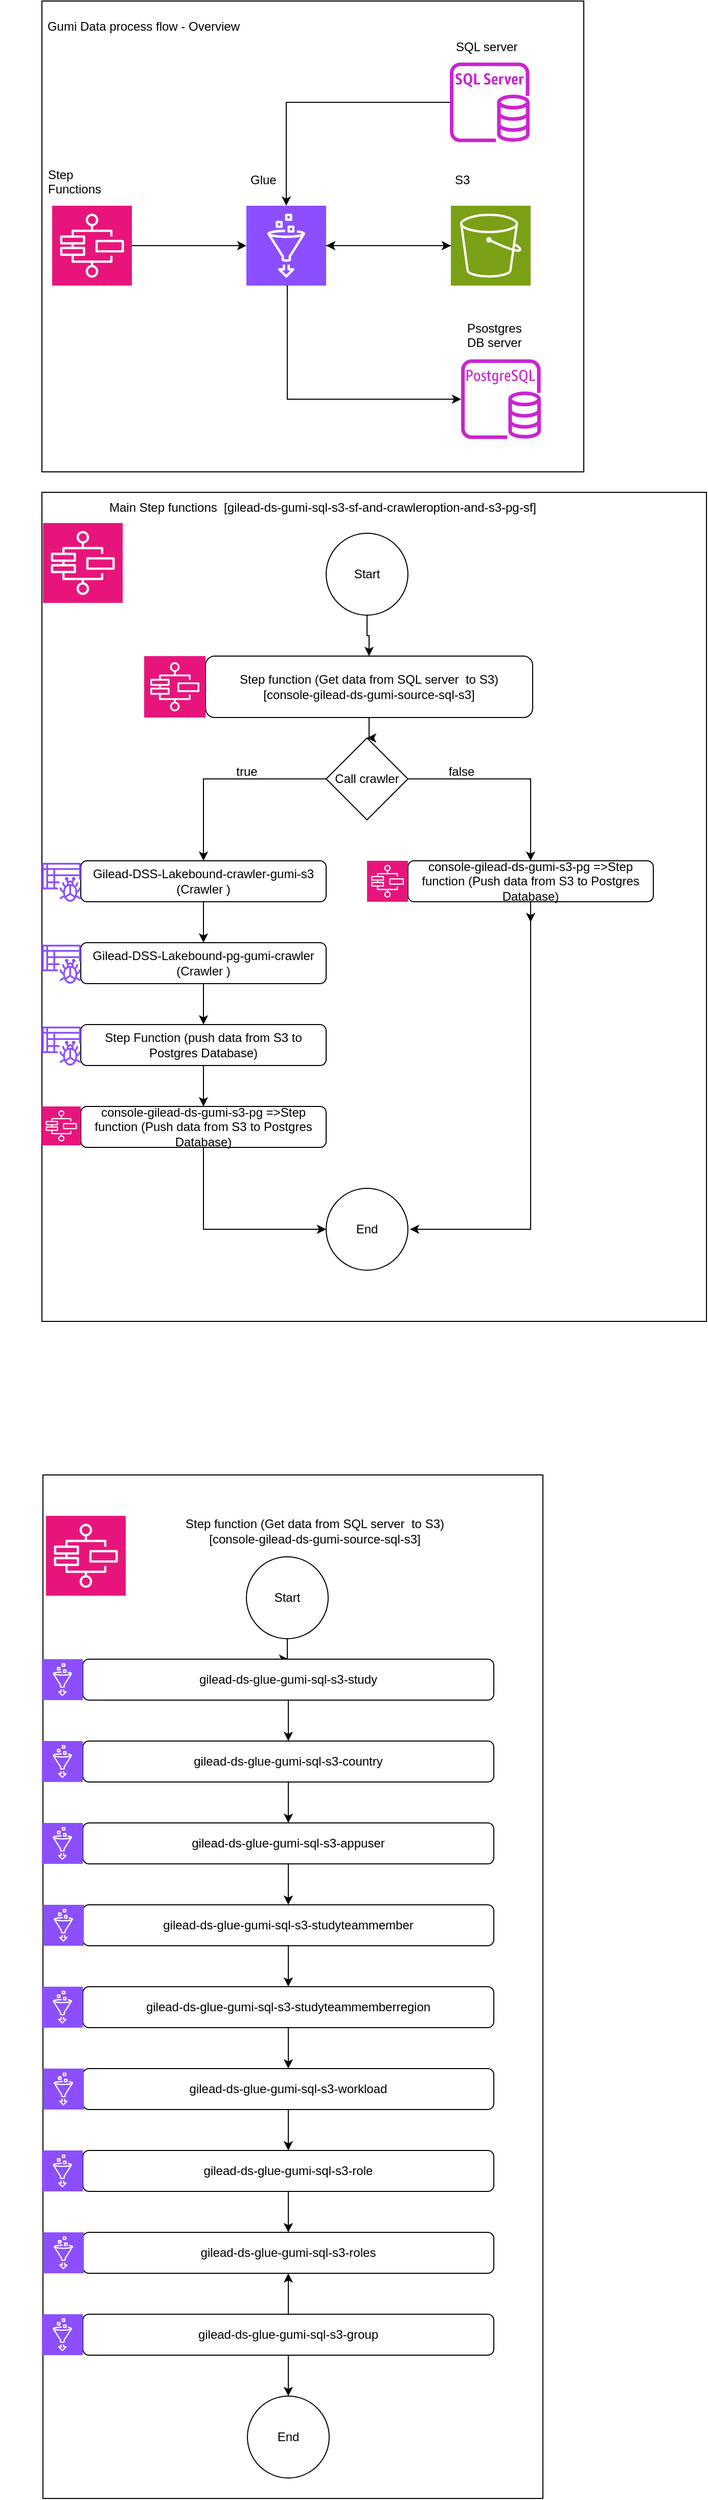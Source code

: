 <mxfile version="22.0.8" type="github">
  <diagram name="Page-1" id="Fqwwq5tfrw9uz0hFIhoU">
    <mxGraphModel dx="880" dy="478" grid="1" gridSize="10" guides="1" tooltips="1" connect="1" arrows="1" fold="1" page="1" pageScale="1" pageWidth="850" pageHeight="1100" math="0" shadow="0">
      <root>
        <mxCell id="0" />
        <mxCell id="1" parent="0" />
        <mxCell id="e4ULim6qa6vf8ZYGNAHI-50" value="" style="rounded=0;whiteSpace=wrap;html=1;" vertex="1" parent="1">
          <mxGeometry x="81" y="1880" width="489" height="1000" as="geometry" />
        </mxCell>
        <mxCell id="7zEynyUG_WCPkaffFRPH-52" value="" style="rounded=0;whiteSpace=wrap;html=1;" parent="1" vertex="1">
          <mxGeometry x="80" y="440" width="530" height="460" as="geometry" />
        </mxCell>
        <mxCell id="7zEynyUG_WCPkaffFRPH-49" value="" style="rounded=0;whiteSpace=wrap;html=1;" parent="1" vertex="1">
          <mxGeometry x="80" y="920" width="650" height="810" as="geometry" />
        </mxCell>
        <mxCell id="7zEynyUG_WCPkaffFRPH-14" style="edgeStyle=orthogonalEdgeStyle;rounded=0;orthogonalLoop=1;jettySize=auto;html=1;" parent="1" source="7zEynyUG_WCPkaffFRPH-1" target="7zEynyUG_WCPkaffFRPH-2" edge="1">
          <mxGeometry relative="1" as="geometry" />
        </mxCell>
        <mxCell id="7zEynyUG_WCPkaffFRPH-1" value="" style="sketch=0;points=[[0,0,0],[0.25,0,0],[0.5,0,0],[0.75,0,0],[1,0,0],[0,1,0],[0.25,1,0],[0.5,1,0],[0.75,1,0],[1,1,0],[0,0.25,0],[0,0.5,0],[0,0.75,0],[1,0.25,0],[1,0.5,0],[1,0.75,0]];outlineConnect=0;fontColor=#232F3E;fillColor=#E7157B;strokeColor=#ffffff;dashed=0;verticalLabelPosition=bottom;verticalAlign=top;align=center;html=1;fontSize=12;fontStyle=0;aspect=fixed;shape=mxgraph.aws4.resourceIcon;resIcon=mxgraph.aws4.step_functions;" parent="1" vertex="1">
          <mxGeometry x="90" y="640" width="78" height="78" as="geometry" />
        </mxCell>
        <mxCell id="7zEynyUG_WCPkaffFRPH-13" style="edgeStyle=orthogonalEdgeStyle;rounded=0;orthogonalLoop=1;jettySize=auto;html=1;exitX=0.5;exitY=1;exitDx=0;exitDy=0;exitPerimeter=0;" parent="1" source="7zEynyUG_WCPkaffFRPH-2" target="7zEynyUG_WCPkaffFRPH-5" edge="1">
          <mxGeometry relative="1" as="geometry">
            <mxPoint x="320" y="730" as="sourcePoint" />
            <Array as="points">
              <mxPoint x="320" y="718" />
              <mxPoint x="320" y="829" />
            </Array>
          </mxGeometry>
        </mxCell>
        <mxCell id="7zEynyUG_WCPkaffFRPH-2" value="" style="sketch=0;points=[[0,0,0],[0.25,0,0],[0.5,0,0],[0.75,0,0],[1,0,0],[0,1,0],[0.25,1,0],[0.5,1,0],[0.75,1,0],[1,1,0],[0,0.25,0],[0,0.5,0],[0,0.75,0],[1,0.25,0],[1,0.5,0],[1,0.75,0]];outlineConnect=0;fontColor=#232F3E;fillColor=#8C4FFF;strokeColor=#ffffff;dashed=0;verticalLabelPosition=bottom;verticalAlign=top;align=center;html=1;fontSize=12;fontStyle=0;aspect=fixed;shape=mxgraph.aws4.resourceIcon;resIcon=mxgraph.aws4.glue;" parent="1" vertex="1">
          <mxGeometry x="280" y="640" width="78" height="78" as="geometry" />
        </mxCell>
        <mxCell id="7zEynyUG_WCPkaffFRPH-9" value="" style="edgeStyle=orthogonalEdgeStyle;rounded=0;orthogonalLoop=1;jettySize=auto;html=1;entryX=1;entryY=0.5;entryDx=0;entryDy=0;entryPerimeter=0;" parent="1" source="7zEynyUG_WCPkaffFRPH-3" target="7zEynyUG_WCPkaffFRPH-2" edge="1">
          <mxGeometry relative="1" as="geometry">
            <mxPoint x="411" y="679" as="targetPoint" />
          </mxGeometry>
        </mxCell>
        <mxCell id="7zEynyUG_WCPkaffFRPH-3" value="" style="sketch=0;points=[[0,0,0],[0.25,0,0],[0.5,0,0],[0.75,0,0],[1,0,0],[0,1,0],[0.25,1,0],[0.5,1,0],[0.75,1,0],[1,1,0],[0,0.25,0],[0,0.5,0],[0,0.75,0],[1,0.25,0],[1,0.5,0],[1,0.75,0]];outlineConnect=0;fontColor=#232F3E;fillColor=#7AA116;strokeColor=#ffffff;dashed=0;verticalLabelPosition=bottom;verticalAlign=top;align=center;html=1;fontSize=12;fontStyle=0;aspect=fixed;shape=mxgraph.aws4.resourceIcon;resIcon=mxgraph.aws4.s3;" parent="1" vertex="1">
          <mxGeometry x="480" y="640" width="78" height="78" as="geometry" />
        </mxCell>
        <mxCell id="7zEynyUG_WCPkaffFRPH-4" value="" style="sketch=0;outlineConnect=0;fontColor=#232F3E;gradientColor=none;fillColor=#C925D1;strokeColor=none;dashed=0;verticalLabelPosition=bottom;verticalAlign=top;align=center;html=1;fontSize=12;fontStyle=0;aspect=fixed;pointerEvents=1;shape=mxgraph.aws4.rds_sql_server_instance;" parent="1" vertex="1">
          <mxGeometry x="479" y="500" width="78" height="78" as="geometry" />
        </mxCell>
        <mxCell id="7zEynyUG_WCPkaffFRPH-5" value="" style="sketch=0;outlineConnect=0;fontColor=#232F3E;gradientColor=none;fillColor=#C925D1;strokeColor=none;dashed=0;verticalLabelPosition=bottom;verticalAlign=top;align=center;html=1;fontSize=12;fontStyle=0;aspect=fixed;pointerEvents=1;shape=mxgraph.aws4.rds_postgresql_instance;" parent="1" vertex="1">
          <mxGeometry x="490" y="790" width="78" height="78" as="geometry" />
        </mxCell>
        <mxCell id="7zEynyUG_WCPkaffFRPH-7" style="edgeStyle=orthogonalEdgeStyle;rounded=0;orthogonalLoop=1;jettySize=auto;html=1;entryX=0.5;entryY=0;entryDx=0;entryDy=0;entryPerimeter=0;" parent="1" source="7zEynyUG_WCPkaffFRPH-4" target="7zEynyUG_WCPkaffFRPH-2" edge="1">
          <mxGeometry relative="1" as="geometry" />
        </mxCell>
        <mxCell id="7zEynyUG_WCPkaffFRPH-12" value="" style="endArrow=classic;html=1;rounded=0;exitX=1;exitY=0.5;exitDx=0;exitDy=0;exitPerimeter=0;entryX=0;entryY=0.5;entryDx=0;entryDy=0;entryPerimeter=0;" parent="1" source="7zEynyUG_WCPkaffFRPH-2" target="7zEynyUG_WCPkaffFRPH-3" edge="1">
          <mxGeometry width="50" height="50" relative="1" as="geometry">
            <mxPoint x="400" y="670" as="sourcePoint" />
            <mxPoint x="450" y="620" as="targetPoint" />
          </mxGeometry>
        </mxCell>
        <mxCell id="7zEynyUG_WCPkaffFRPH-15" value="Step Functions&lt;br&gt;" style="text;strokeColor=none;fillColor=none;align=left;verticalAlign=middle;spacingLeft=4;spacingRight=4;overflow=hidden;points=[[0,0.5],[1,0.5]];portConstraint=eastwest;rotatable=0;whiteSpace=wrap;html=1;" parent="1" vertex="1">
          <mxGeometry x="80" y="600" width="80" height="30" as="geometry" />
        </mxCell>
        <mxCell id="7zEynyUG_WCPkaffFRPH-16" value="Glue" style="text;strokeColor=none;fillColor=none;align=left;verticalAlign=middle;spacingLeft=4;spacingRight=4;overflow=hidden;points=[[0,0.5],[1,0.5]];portConstraint=eastwest;rotatable=0;whiteSpace=wrap;html=1;" parent="1" vertex="1">
          <mxGeometry x="278" y="600" width="80" height="30" as="geometry" />
        </mxCell>
        <mxCell id="7zEynyUG_WCPkaffFRPH-17" value="SQL server" style="text;strokeColor=none;fillColor=none;align=left;verticalAlign=middle;spacingLeft=4;spacingRight=4;overflow=hidden;points=[[0,0.5],[1,0.5]];portConstraint=eastwest;rotatable=0;whiteSpace=wrap;html=1;" parent="1" vertex="1">
          <mxGeometry x="479" y="470" width="80" height="30" as="geometry" />
        </mxCell>
        <mxCell id="7zEynyUG_WCPkaffFRPH-18" value="S3" style="text;strokeColor=none;fillColor=none;align=left;verticalAlign=middle;spacingLeft=4;spacingRight=4;overflow=hidden;points=[[0,0.5],[1,0.5]];portConstraint=eastwest;rotatable=0;whiteSpace=wrap;html=1;" parent="1" vertex="1">
          <mxGeometry x="478" y="600" width="80" height="30" as="geometry" />
        </mxCell>
        <mxCell id="7zEynyUG_WCPkaffFRPH-19" value="Psostgres DB server" style="text;strokeColor=none;fillColor=none;align=left;verticalAlign=middle;spacingLeft=4;spacingRight=4;overflow=hidden;points=[[0,0.5],[1,0.5]];portConstraint=eastwest;rotatable=0;whiteSpace=wrap;html=1;" parent="1" vertex="1">
          <mxGeometry x="490" y="750" width="80" height="30" as="geometry" />
        </mxCell>
        <mxCell id="7zEynyUG_WCPkaffFRPH-20" value="Main Step functions&amp;nbsp; [gilead-ds-gumi-sql-s3-sf-and-crawleroption-and-s3-pg-sf]" style="text;strokeColor=none;fillColor=none;align=left;verticalAlign=middle;spacingLeft=4;spacingRight=4;overflow=hidden;points=[[0,0.5],[1,0.5]];portConstraint=eastwest;rotatable=0;whiteSpace=wrap;html=1;" parent="1" vertex="1">
          <mxGeometry x="140" y="920" width="540" height="30" as="geometry" />
        </mxCell>
        <mxCell id="7zEynyUG_WCPkaffFRPH-33" value="" style="edgeStyle=orthogonalEdgeStyle;rounded=0;orthogonalLoop=1;jettySize=auto;html=1;" parent="1" source="7zEynyUG_WCPkaffFRPH-22" target="7zEynyUG_WCPkaffFRPH-23" edge="1">
          <mxGeometry relative="1" as="geometry" />
        </mxCell>
        <mxCell id="7zEynyUG_WCPkaffFRPH-22" value="Step function (Get data from SQL server&amp;nbsp; to S3)&lt;br&gt;[console-gilead-ds-gumi-source-sql-s3]" style="rounded=1;whiteSpace=wrap;html=1;" parent="1" vertex="1">
          <mxGeometry x="240" y="1080" width="320" height="60" as="geometry" />
        </mxCell>
        <mxCell id="7zEynyUG_WCPkaffFRPH-34" style="edgeStyle=orthogonalEdgeStyle;rounded=0;orthogonalLoop=1;jettySize=auto;html=1;entryX=0.5;entryY=0;entryDx=0;entryDy=0;" parent="1" source="7zEynyUG_WCPkaffFRPH-23" target="7zEynyUG_WCPkaffFRPH-25" edge="1">
          <mxGeometry relative="1" as="geometry">
            <Array as="points">
              <mxPoint x="558" y="1200" />
            </Array>
          </mxGeometry>
        </mxCell>
        <mxCell id="7zEynyUG_WCPkaffFRPH-35" style="edgeStyle=orthogonalEdgeStyle;rounded=0;orthogonalLoop=1;jettySize=auto;html=1;entryX=0.5;entryY=0;entryDx=0;entryDy=0;" parent="1" source="7zEynyUG_WCPkaffFRPH-23" target="7zEynyUG_WCPkaffFRPH-24" edge="1">
          <mxGeometry relative="1" as="geometry">
            <Array as="points">
              <mxPoint x="238" y="1200" />
            </Array>
          </mxGeometry>
        </mxCell>
        <mxCell id="7zEynyUG_WCPkaffFRPH-23" value="Call crawler&lt;br&gt;" style="rhombus;whiteSpace=wrap;html=1;" parent="1" vertex="1">
          <mxGeometry x="358" y="1160" width="80" height="80" as="geometry" />
        </mxCell>
        <mxCell id="7zEynyUG_WCPkaffFRPH-38" style="edgeStyle=orthogonalEdgeStyle;rounded=0;orthogonalLoop=1;jettySize=auto;html=1;entryX=0.5;entryY=0;entryDx=0;entryDy=0;" parent="1" source="7zEynyUG_WCPkaffFRPH-24" target="7zEynyUG_WCPkaffFRPH-26" edge="1">
          <mxGeometry relative="1" as="geometry" />
        </mxCell>
        <mxCell id="7zEynyUG_WCPkaffFRPH-24" value="Gilead-DSS-Lakebound-crawler-gumi-s3 (Crawler )" style="rounded=1;whiteSpace=wrap;html=1;" parent="1" vertex="1">
          <mxGeometry x="118" y="1280" width="240" height="40" as="geometry" />
        </mxCell>
        <mxCell id="7zEynyUG_WCPkaffFRPH-42" style="edgeStyle=orthogonalEdgeStyle;rounded=0;orthogonalLoop=1;jettySize=auto;html=1;" parent="1" source="7zEynyUG_WCPkaffFRPH-25" edge="1">
          <mxGeometry relative="1" as="geometry">
            <mxPoint x="440" y="1640" as="targetPoint" />
            <Array as="points">
              <mxPoint x="558" y="1640" />
            </Array>
          </mxGeometry>
        </mxCell>
        <mxCell id="7zEynyUG_WCPkaffFRPH-54" style="edgeStyle=orthogonalEdgeStyle;rounded=0;orthogonalLoop=1;jettySize=auto;html=1;exitX=0.5;exitY=1;exitDx=0;exitDy=0;" parent="1" source="7zEynyUG_WCPkaffFRPH-25" edge="1">
          <mxGeometry relative="1" as="geometry">
            <mxPoint x="558" y="1340" as="targetPoint" />
          </mxGeometry>
        </mxCell>
        <mxCell id="7zEynyUG_WCPkaffFRPH-25" value="console-gilead-ds-gumi-s3-pg =&amp;gt;Step function (Push data from S3 to Postgres Database)" style="rounded=1;whiteSpace=wrap;html=1;" parent="1" vertex="1">
          <mxGeometry x="438" y="1280" width="240" height="40" as="geometry" />
        </mxCell>
        <mxCell id="7zEynyUG_WCPkaffFRPH-39" style="edgeStyle=orthogonalEdgeStyle;rounded=0;orthogonalLoop=1;jettySize=auto;html=1;entryX=0.5;entryY=0;entryDx=0;entryDy=0;" parent="1" source="7zEynyUG_WCPkaffFRPH-26" target="7zEynyUG_WCPkaffFRPH-27" edge="1">
          <mxGeometry relative="1" as="geometry" />
        </mxCell>
        <mxCell id="7zEynyUG_WCPkaffFRPH-26" value="Gilead-DSS-Lakebound-pg-gumi-crawler (Crawler )" style="rounded=1;whiteSpace=wrap;html=1;" parent="1" vertex="1">
          <mxGeometry x="118" y="1360" width="240" height="40" as="geometry" />
        </mxCell>
        <mxCell id="7zEynyUG_WCPkaffFRPH-40" style="edgeStyle=orthogonalEdgeStyle;rounded=0;orthogonalLoop=1;jettySize=auto;html=1;entryX=0.5;entryY=0;entryDx=0;entryDy=0;" parent="1" source="7zEynyUG_WCPkaffFRPH-27" target="7zEynyUG_WCPkaffFRPH-28" edge="1">
          <mxGeometry relative="1" as="geometry" />
        </mxCell>
        <mxCell id="7zEynyUG_WCPkaffFRPH-27" value="Step Function (push data from S3 to Postgres Database)" style="rounded=1;whiteSpace=wrap;html=1;" parent="1" vertex="1">
          <mxGeometry x="118" y="1440" width="240" height="40" as="geometry" />
        </mxCell>
        <mxCell id="7zEynyUG_WCPkaffFRPH-41" style="edgeStyle=orthogonalEdgeStyle;rounded=0;orthogonalLoop=1;jettySize=auto;html=1;entryX=0;entryY=0.5;entryDx=0;entryDy=0;" parent="1" source="7zEynyUG_WCPkaffFRPH-28" target="7zEynyUG_WCPkaffFRPH-30" edge="1">
          <mxGeometry relative="1" as="geometry" />
        </mxCell>
        <mxCell id="7zEynyUG_WCPkaffFRPH-28" value="console-gilead-ds-gumi-s3-pg =&amp;gt;Step function (Push data from S3 to Postgres Database)" style="rounded=1;whiteSpace=wrap;html=1;" parent="1" vertex="1">
          <mxGeometry x="118" y="1520" width="240" height="40" as="geometry" />
        </mxCell>
        <mxCell id="7zEynyUG_WCPkaffFRPH-29" value="Start" style="ellipse;whiteSpace=wrap;html=1;aspect=fixed;" parent="1" vertex="1">
          <mxGeometry x="358" y="960" width="80" height="80" as="geometry" />
        </mxCell>
        <mxCell id="7zEynyUG_WCPkaffFRPH-30" value="End" style="ellipse;whiteSpace=wrap;html=1;aspect=fixed;" parent="1" vertex="1">
          <mxGeometry x="358" y="1600" width="80" height="80" as="geometry" />
        </mxCell>
        <mxCell id="7zEynyUG_WCPkaffFRPH-32" style="edgeStyle=orthogonalEdgeStyle;rounded=0;orthogonalLoop=1;jettySize=auto;html=1;entryX=0.5;entryY=0;entryDx=0;entryDy=0;" parent="1" source="7zEynyUG_WCPkaffFRPH-29" target="7zEynyUG_WCPkaffFRPH-22" edge="1">
          <mxGeometry relative="1" as="geometry">
            <mxPoint x="400" y="1080" as="targetPoint" />
          </mxGeometry>
        </mxCell>
        <mxCell id="7zEynyUG_WCPkaffFRPH-36" value="true" style="text;html=1;align=center;verticalAlign=middle;resizable=0;points=[];autosize=1;strokeColor=none;fillColor=none;" parent="1" vertex="1">
          <mxGeometry x="260" y="1178" width="40" height="30" as="geometry" />
        </mxCell>
        <mxCell id="7zEynyUG_WCPkaffFRPH-37" value="false" style="text;html=1;align=center;verticalAlign=middle;resizable=0;points=[];autosize=1;strokeColor=none;fillColor=none;" parent="1" vertex="1">
          <mxGeometry x="465" y="1178" width="50" height="30" as="geometry" />
        </mxCell>
        <mxCell id="7zEynyUG_WCPkaffFRPH-43" value="" style="sketch=0;points=[[0,0,0],[0.25,0,0],[0.5,0,0],[0.75,0,0],[1,0,0],[0,1,0],[0.25,1,0],[0.5,1,0],[0.75,1,0],[1,1,0],[0,0.25,0],[0,0.5,0],[0,0.75,0],[1,0.25,0],[1,0.5,0],[1,0.75,0]];outlineConnect=0;fontColor=#232F3E;fillColor=#E7157B;strokeColor=#ffffff;dashed=0;verticalLabelPosition=bottom;verticalAlign=top;align=center;html=1;fontSize=12;fontStyle=0;aspect=fixed;shape=mxgraph.aws4.resourceIcon;resIcon=mxgraph.aws4.step_functions;" parent="1" vertex="1">
          <mxGeometry x="180" y="1080" width="60" height="60" as="geometry" />
        </mxCell>
        <mxCell id="7zEynyUG_WCPkaffFRPH-44" value="" style="sketch=0;points=[[0,0,0],[0.25,0,0],[0.5,0,0],[0.75,0,0],[1,0,0],[0,1,0],[0.25,1,0],[0.5,1,0],[0.75,1,0],[1,1,0],[0,0.25,0],[0,0.5,0],[0,0.75,0],[1,0.25,0],[1,0.5,0],[1,0.75,0]];outlineConnect=0;fontColor=#232F3E;fillColor=#E7157B;strokeColor=#ffffff;dashed=0;verticalLabelPosition=bottom;verticalAlign=top;align=center;html=1;fontSize=12;fontStyle=0;aspect=fixed;shape=mxgraph.aws4.resourceIcon;resIcon=mxgraph.aws4.step_functions;" parent="1" vertex="1">
          <mxGeometry x="80" y="1520" width="38" height="38" as="geometry" />
        </mxCell>
        <mxCell id="7zEynyUG_WCPkaffFRPH-45" value="" style="sketch=0;points=[[0,0,0],[0.25,0,0],[0.5,0,0],[0.75,0,0],[1,0,0],[0,1,0],[0.25,1,0],[0.5,1,0],[0.75,1,0],[1,1,0],[0,0.25,0],[0,0.5,0],[0,0.75,0],[1,0.25,0],[1,0.5,0],[1,0.75,0]];outlineConnect=0;fontColor=#232F3E;fillColor=#E7157B;strokeColor=#ffffff;dashed=0;verticalLabelPosition=bottom;verticalAlign=top;align=center;html=1;fontSize=12;fontStyle=0;aspect=fixed;shape=mxgraph.aws4.resourceIcon;resIcon=mxgraph.aws4.step_functions;" parent="1" vertex="1">
          <mxGeometry x="398" y="1280" width="40" height="40" as="geometry" />
        </mxCell>
        <mxCell id="7zEynyUG_WCPkaffFRPH-46" value="" style="sketch=0;outlineConnect=0;fontColor=#232F3E;gradientColor=none;fillColor=#8C4FFF;strokeColor=none;dashed=0;verticalLabelPosition=bottom;verticalAlign=top;align=center;html=1;fontSize=12;fontStyle=0;aspect=fixed;pointerEvents=1;shape=mxgraph.aws4.glue_crawlers;" parent="1" vertex="1">
          <mxGeometry x="80" y="1282" width="38" height="38" as="geometry" />
        </mxCell>
        <mxCell id="7zEynyUG_WCPkaffFRPH-47" value="" style="sketch=0;outlineConnect=0;fontColor=#232F3E;gradientColor=none;fillColor=#8C4FFF;strokeColor=none;dashed=0;verticalLabelPosition=bottom;verticalAlign=top;align=center;html=1;fontSize=12;fontStyle=0;aspect=fixed;pointerEvents=1;shape=mxgraph.aws4.glue_crawlers;" parent="1" vertex="1">
          <mxGeometry x="80" y="1442" width="38" height="38" as="geometry" />
        </mxCell>
        <mxCell id="7zEynyUG_WCPkaffFRPH-48" value="" style="sketch=0;outlineConnect=0;fontColor=#232F3E;gradientColor=none;fillColor=#8C4FFF;strokeColor=none;dashed=0;verticalLabelPosition=bottom;verticalAlign=top;align=center;html=1;fontSize=12;fontStyle=0;aspect=fixed;pointerEvents=1;shape=mxgraph.aws4.glue_crawlers;" parent="1" vertex="1">
          <mxGeometry x="80" y="1362" width="38" height="38" as="geometry" />
        </mxCell>
        <mxCell id="7zEynyUG_WCPkaffFRPH-50" value="" style="sketch=0;points=[[0,0,0],[0.25,0,0],[0.5,0,0],[0.75,0,0],[1,0,0],[0,1,0],[0.25,1,0],[0.5,1,0],[0.75,1,0],[1,1,0],[0,0.25,0],[0,0.5,0],[0,0.75,0],[1,0.25,0],[1,0.5,0],[1,0.75,0]];outlineConnect=0;fontColor=#232F3E;fillColor=#E7157B;strokeColor=#ffffff;dashed=0;verticalLabelPosition=bottom;verticalAlign=top;align=center;html=1;fontSize=12;fontStyle=0;aspect=fixed;shape=mxgraph.aws4.resourceIcon;resIcon=mxgraph.aws4.step_functions;" parent="1" vertex="1">
          <mxGeometry x="81" y="950" width="78" height="78" as="geometry" />
        </mxCell>
        <mxCell id="7zEynyUG_WCPkaffFRPH-51" value="Gumi Data process flow - Overview" style="text;html=1;strokeColor=none;fillColor=none;align=center;verticalAlign=middle;whiteSpace=wrap;rounded=0;" parent="1" vertex="1">
          <mxGeometry x="39" y="445" width="281" height="40" as="geometry" />
        </mxCell>
        <mxCell id="e4ULim6qa6vf8ZYGNAHI-24" style="edgeStyle=orthogonalEdgeStyle;rounded=0;orthogonalLoop=1;jettySize=auto;html=1;entryX=0.5;entryY=0;entryDx=0;entryDy=0;" edge="1" parent="1" source="e4ULim6qa6vf8ZYGNAHI-1" target="e4ULim6qa6vf8ZYGNAHI-3">
          <mxGeometry relative="1" as="geometry" />
        </mxCell>
        <mxCell id="e4ULim6qa6vf8ZYGNAHI-1" value="Start" style="ellipse;whiteSpace=wrap;html=1;aspect=fixed;" vertex="1" parent="1">
          <mxGeometry x="280" y="1960" width="80" height="80" as="geometry" />
        </mxCell>
        <mxCell id="e4ULim6qa6vf8ZYGNAHI-2" value="End" style="ellipse;whiteSpace=wrap;html=1;aspect=fixed;" vertex="1" parent="1">
          <mxGeometry x="281" y="2780" width="80" height="80" as="geometry" />
        </mxCell>
        <mxCell id="e4ULim6qa6vf8ZYGNAHI-25" style="edgeStyle=orthogonalEdgeStyle;rounded=0;orthogonalLoop=1;jettySize=auto;html=1;entryX=0.5;entryY=0;entryDx=0;entryDy=0;" edge="1" parent="1" source="e4ULim6qa6vf8ZYGNAHI-3" target="e4ULim6qa6vf8ZYGNAHI-12">
          <mxGeometry relative="1" as="geometry" />
        </mxCell>
        <mxCell id="e4ULim6qa6vf8ZYGNAHI-3" value="gilead-ds-glue-gumi-sql-s3-study" style="rounded=1;whiteSpace=wrap;html=1;" vertex="1" parent="1">
          <mxGeometry x="120" y="2060" width="402" height="40" as="geometry" />
        </mxCell>
        <mxCell id="e4ULim6qa6vf8ZYGNAHI-26" style="edgeStyle=orthogonalEdgeStyle;rounded=0;orthogonalLoop=1;jettySize=auto;html=1;entryX=0.5;entryY=0;entryDx=0;entryDy=0;" edge="1" parent="1" source="e4ULim6qa6vf8ZYGNAHI-12" target="e4ULim6qa6vf8ZYGNAHI-16">
          <mxGeometry relative="1" as="geometry" />
        </mxCell>
        <mxCell id="e4ULim6qa6vf8ZYGNAHI-12" value="gilead-ds-glue-gumi-sql-s3-country" style="rounded=1;whiteSpace=wrap;html=1;" vertex="1" parent="1">
          <mxGeometry x="120" y="2140" width="402" height="40" as="geometry" />
        </mxCell>
        <mxCell id="e4ULim6qa6vf8ZYGNAHI-48" style="edgeStyle=orthogonalEdgeStyle;rounded=0;orthogonalLoop=1;jettySize=auto;html=1;entryX=0.5;entryY=0;entryDx=0;entryDy=0;" edge="1" parent="1" source="e4ULim6qa6vf8ZYGNAHI-14" target="e4ULim6qa6vf8ZYGNAHI-2">
          <mxGeometry relative="1" as="geometry" />
        </mxCell>
        <mxCell id="e4ULim6qa6vf8ZYGNAHI-49" value="" style="edgeStyle=orthogonalEdgeStyle;rounded=0;orthogonalLoop=1;jettySize=auto;html=1;" edge="1" parent="1" source="e4ULim6qa6vf8ZYGNAHI-14" target="e4ULim6qa6vf8ZYGNAHI-15">
          <mxGeometry relative="1" as="geometry" />
        </mxCell>
        <mxCell id="e4ULim6qa6vf8ZYGNAHI-14" value="gilead-ds-glue-gumi-sql-s3-group" style="rounded=1;whiteSpace=wrap;html=1;" vertex="1" parent="1">
          <mxGeometry x="120" y="2700" width="402" height="40" as="geometry" />
        </mxCell>
        <mxCell id="e4ULim6qa6vf8ZYGNAHI-15" value="gilead-ds-glue-gumi-sql-s3-roles" style="rounded=1;whiteSpace=wrap;html=1;" vertex="1" parent="1">
          <mxGeometry x="120" y="2620" width="402" height="40" as="geometry" />
        </mxCell>
        <mxCell id="e4ULim6qa6vf8ZYGNAHI-27" style="edgeStyle=orthogonalEdgeStyle;rounded=0;orthogonalLoop=1;jettySize=auto;html=1;exitX=0.5;exitY=1;exitDx=0;exitDy=0;entryX=0.5;entryY=0;entryDx=0;entryDy=0;" edge="1" parent="1" source="e4ULim6qa6vf8ZYGNAHI-16" target="e4ULim6qa6vf8ZYGNAHI-17">
          <mxGeometry relative="1" as="geometry" />
        </mxCell>
        <mxCell id="e4ULim6qa6vf8ZYGNAHI-16" value="gilead-ds-glue-gumi-sql-s3-appuser" style="rounded=1;whiteSpace=wrap;html=1;" vertex="1" parent="1">
          <mxGeometry x="120" y="2220" width="402" height="40" as="geometry" />
        </mxCell>
        <mxCell id="e4ULim6qa6vf8ZYGNAHI-28" style="edgeStyle=orthogonalEdgeStyle;rounded=0;orthogonalLoop=1;jettySize=auto;html=1;entryX=0.5;entryY=0;entryDx=0;entryDy=0;" edge="1" parent="1" source="e4ULim6qa6vf8ZYGNAHI-17" target="e4ULim6qa6vf8ZYGNAHI-18">
          <mxGeometry relative="1" as="geometry" />
        </mxCell>
        <mxCell id="e4ULim6qa6vf8ZYGNAHI-17" value="gilead-ds-glue-gumi-sql-s3-studyteammember" style="rounded=1;whiteSpace=wrap;html=1;" vertex="1" parent="1">
          <mxGeometry x="120" y="2300" width="402" height="40" as="geometry" />
        </mxCell>
        <mxCell id="e4ULim6qa6vf8ZYGNAHI-29" style="edgeStyle=orthogonalEdgeStyle;rounded=0;orthogonalLoop=1;jettySize=auto;html=1;entryX=0.5;entryY=0;entryDx=0;entryDy=0;" edge="1" parent="1" source="e4ULim6qa6vf8ZYGNAHI-18" target="e4ULim6qa6vf8ZYGNAHI-19">
          <mxGeometry relative="1" as="geometry" />
        </mxCell>
        <mxCell id="e4ULim6qa6vf8ZYGNAHI-18" value="gilead-ds-glue-gumi-sql-s3-studyteammemberregion" style="rounded=1;whiteSpace=wrap;html=1;" vertex="1" parent="1">
          <mxGeometry x="120" y="2380" width="402" height="40" as="geometry" />
        </mxCell>
        <mxCell id="e4ULim6qa6vf8ZYGNAHI-30" style="edgeStyle=orthogonalEdgeStyle;rounded=0;orthogonalLoop=1;jettySize=auto;html=1;entryX=0.5;entryY=0;entryDx=0;entryDy=0;" edge="1" parent="1" source="e4ULim6qa6vf8ZYGNAHI-19" target="e4ULim6qa6vf8ZYGNAHI-20">
          <mxGeometry relative="1" as="geometry" />
        </mxCell>
        <mxCell id="e4ULim6qa6vf8ZYGNAHI-19" value="gilead-ds-glue-gumi-sql-s3-workload" style="rounded=1;whiteSpace=wrap;html=1;" vertex="1" parent="1">
          <mxGeometry x="120" y="2460" width="402" height="40" as="geometry" />
        </mxCell>
        <mxCell id="e4ULim6qa6vf8ZYGNAHI-47" style="edgeStyle=orthogonalEdgeStyle;rounded=0;orthogonalLoop=1;jettySize=auto;html=1;entryX=0.5;entryY=0;entryDx=0;entryDy=0;" edge="1" parent="1" source="e4ULim6qa6vf8ZYGNAHI-20" target="e4ULim6qa6vf8ZYGNAHI-15">
          <mxGeometry relative="1" as="geometry" />
        </mxCell>
        <mxCell id="e4ULim6qa6vf8ZYGNAHI-20" value="gilead-ds-glue-gumi-sql-s3-role" style="rounded=1;whiteSpace=wrap;html=1;" vertex="1" parent="1">
          <mxGeometry x="120" y="2540" width="402" height="40" as="geometry" />
        </mxCell>
        <mxCell id="e4ULim6qa6vf8ZYGNAHI-21" value="" style="sketch=0;points=[[0,0,0],[0.25,0,0],[0.5,0,0],[0.75,0,0],[1,0,0],[0,1,0],[0.25,1,0],[0.5,1,0],[0.75,1,0],[1,1,0],[0,0.25,0],[0,0.5,0],[0,0.75,0],[1,0.25,0],[1,0.5,0],[1,0.75,0]];outlineConnect=0;fontColor=#232F3E;fillColor=#E7157B;strokeColor=#ffffff;dashed=0;verticalLabelPosition=bottom;verticalAlign=top;align=center;html=1;fontSize=12;fontStyle=0;aspect=fixed;shape=mxgraph.aws4.resourceIcon;resIcon=mxgraph.aws4.step_functions;" vertex="1" parent="1">
          <mxGeometry x="84" y="1920" width="78" height="78" as="geometry" />
        </mxCell>
        <mxCell id="e4ULim6qa6vf8ZYGNAHI-23" value="Step function (Get data from SQL server&amp;nbsp; to S3)&lt;br style=&quot;border-color: var(--border-color);&quot;&gt;[console-gilead-ds-gumi-source-sql-s3]" style="text;html=1;strokeColor=none;fillColor=none;align=center;verticalAlign=middle;whiteSpace=wrap;rounded=0;" vertex="1" parent="1">
          <mxGeometry x="168" y="1920" width="358" height="30" as="geometry" />
        </mxCell>
        <mxCell id="e4ULim6qa6vf8ZYGNAHI-37" value="" style="sketch=0;points=[[0,0,0],[0.25,0,0],[0.5,0,0],[0.75,0,0],[1,0,0],[0,1,0],[0.25,1,0],[0.5,1,0],[0.75,1,0],[1,1,0],[0,0.25,0],[0,0.5,0],[0,0.75,0],[1,0.25,0],[1,0.5,0],[1,0.75,0]];outlineConnect=0;fontColor=#232F3E;fillColor=#8C4FFF;strokeColor=#ffffff;dashed=0;verticalLabelPosition=bottom;verticalAlign=top;align=center;html=1;fontSize=12;fontStyle=0;aspect=fixed;shape=mxgraph.aws4.resourceIcon;resIcon=mxgraph.aws4.glue;" vertex="1" parent="1">
          <mxGeometry x="80" y="2060" width="40" height="40" as="geometry" />
        </mxCell>
        <mxCell id="e4ULim6qa6vf8ZYGNAHI-38" value="" style="sketch=0;points=[[0,0,0],[0.25,0,0],[0.5,0,0],[0.75,0,0],[1,0,0],[0,1,0],[0.25,1,0],[0.5,1,0],[0.75,1,0],[1,1,0],[0,0.25,0],[0,0.5,0],[0,0.75,0],[1,0.25,0],[1,0.5,0],[1,0.75,0]];outlineConnect=0;fontColor=#232F3E;fillColor=#8C4FFF;strokeColor=#ffffff;dashed=0;verticalLabelPosition=bottom;verticalAlign=top;align=center;html=1;fontSize=12;fontStyle=0;aspect=fixed;shape=mxgraph.aws4.resourceIcon;resIcon=mxgraph.aws4.glue;" vertex="1" parent="1">
          <mxGeometry x="81" y="2300" width="40" height="40" as="geometry" />
        </mxCell>
        <mxCell id="e4ULim6qa6vf8ZYGNAHI-39" value="" style="sketch=0;points=[[0,0,0],[0.25,0,0],[0.5,0,0],[0.75,0,0],[1,0,0],[0,1,0],[0.25,1,0],[0.5,1,0],[0.75,1,0],[1,1,0],[0,0.25,0],[0,0.5,0],[0,0.75,0],[1,0.25,0],[1,0.5,0],[1,0.75,0]];outlineConnect=0;fontColor=#232F3E;fillColor=#8C4FFF;strokeColor=#ffffff;dashed=0;verticalLabelPosition=bottom;verticalAlign=top;align=center;html=1;fontSize=12;fontStyle=0;aspect=fixed;shape=mxgraph.aws4.resourceIcon;resIcon=mxgraph.aws4.glue;" vertex="1" parent="1">
          <mxGeometry x="80" y="2380" width="40" height="40" as="geometry" />
        </mxCell>
        <mxCell id="e4ULim6qa6vf8ZYGNAHI-40" value="" style="sketch=0;points=[[0,0,0],[0.25,0,0],[0.5,0,0],[0.75,0,0],[1,0,0],[0,1,0],[0.25,1,0],[0.5,1,0],[0.75,1,0],[1,1,0],[0,0.25,0],[0,0.5,0],[0,0.75,0],[1,0.25,0],[1,0.5,0],[1,0.75,0]];outlineConnect=0;fontColor=#232F3E;fillColor=#8C4FFF;strokeColor=#ffffff;dashed=0;verticalLabelPosition=bottom;verticalAlign=top;align=center;html=1;fontSize=12;fontStyle=0;aspect=fixed;shape=mxgraph.aws4.resourceIcon;resIcon=mxgraph.aws4.glue;" vertex="1" parent="1">
          <mxGeometry x="80" y="2540" width="40" height="40" as="geometry" />
        </mxCell>
        <mxCell id="e4ULim6qa6vf8ZYGNAHI-41" value="" style="sketch=0;points=[[0,0,0],[0.25,0,0],[0.5,0,0],[0.75,0,0],[1,0,0],[0,1,0],[0.25,1,0],[0.5,1,0],[0.75,1,0],[1,1,0],[0,0.25,0],[0,0.5,0],[0,0.75,0],[1,0.25,0],[1,0.5,0],[1,0.75,0]];outlineConnect=0;fontColor=#232F3E;fillColor=#8C4FFF;strokeColor=#ffffff;dashed=0;verticalLabelPosition=bottom;verticalAlign=top;align=center;html=1;fontSize=12;fontStyle=0;aspect=fixed;shape=mxgraph.aws4.resourceIcon;resIcon=mxgraph.aws4.glue;" vertex="1" parent="1">
          <mxGeometry x="80" y="2700" width="40" height="40" as="geometry" />
        </mxCell>
        <mxCell id="e4ULim6qa6vf8ZYGNAHI-42" value="" style="sketch=0;points=[[0,0,0],[0.25,0,0],[0.5,0,0],[0.75,0,0],[1,0,0],[0,1,0],[0.25,1,0],[0.5,1,0],[0.75,1,0],[1,1,0],[0,0.25,0],[0,0.5,0],[0,0.75,0],[1,0.25,0],[1,0.5,0],[1,0.75,0]];outlineConnect=0;fontColor=#232F3E;fillColor=#8C4FFF;strokeColor=#ffffff;dashed=0;verticalLabelPosition=bottom;verticalAlign=top;align=center;html=1;fontSize=12;fontStyle=0;aspect=fixed;shape=mxgraph.aws4.resourceIcon;resIcon=mxgraph.aws4.glue;" vertex="1" parent="1">
          <mxGeometry x="81" y="2460" width="40" height="40" as="geometry" />
        </mxCell>
        <mxCell id="e4ULim6qa6vf8ZYGNAHI-43" value="" style="sketch=0;points=[[0,0,0],[0.25,0,0],[0.5,0,0],[0.75,0,0],[1,0,0],[0,1,0],[0.25,1,0],[0.5,1,0],[0.75,1,0],[1,1,0],[0,0.25,0],[0,0.5,0],[0,0.75,0],[1,0.25,0],[1,0.5,0],[1,0.75,0]];outlineConnect=0;fontColor=#232F3E;fillColor=#8C4FFF;strokeColor=#ffffff;dashed=0;verticalLabelPosition=bottom;verticalAlign=top;align=center;html=1;fontSize=12;fontStyle=0;aspect=fixed;shape=mxgraph.aws4.resourceIcon;resIcon=mxgraph.aws4.glue;" vertex="1" parent="1">
          <mxGeometry x="81" y="2620" width="40" height="40" as="geometry" />
        </mxCell>
        <mxCell id="e4ULim6qa6vf8ZYGNAHI-44" value="" style="sketch=0;points=[[0,0,0],[0.25,0,0],[0.5,0,0],[0.75,0,0],[1,0,0],[0,1,0],[0.25,1,0],[0.5,1,0],[0.75,1,0],[1,1,0],[0,0.25,0],[0,0.5,0],[0,0.75,0],[1,0.25,0],[1,0.5,0],[1,0.75,0]];outlineConnect=0;fontColor=#232F3E;fillColor=#8C4FFF;strokeColor=#ffffff;dashed=0;verticalLabelPosition=bottom;verticalAlign=top;align=center;html=1;fontSize=12;fontStyle=0;aspect=fixed;shape=mxgraph.aws4.resourceIcon;resIcon=mxgraph.aws4.glue;" vertex="1" parent="1">
          <mxGeometry x="80" y="2140" width="40" height="40" as="geometry" />
        </mxCell>
        <mxCell id="e4ULim6qa6vf8ZYGNAHI-45" value="" style="sketch=0;points=[[0,0,0],[0.25,0,0],[0.5,0,0],[0.75,0,0],[1,0,0],[0,1,0],[0.25,1,0],[0.5,1,0],[0.75,1,0],[1,1,0],[0,0.25,0],[0,0.5,0],[0,0.75,0],[1,0.25,0],[1,0.5,0],[1,0.75,0]];outlineConnect=0;fontColor=#232F3E;fillColor=#8C4FFF;strokeColor=#ffffff;dashed=0;verticalLabelPosition=bottom;verticalAlign=top;align=center;html=1;fontSize=12;fontStyle=0;aspect=fixed;shape=mxgraph.aws4.resourceIcon;resIcon=mxgraph.aws4.glue;" vertex="1" parent="1">
          <mxGeometry x="80" y="2220" width="40" height="40" as="geometry" />
        </mxCell>
      </root>
    </mxGraphModel>
  </diagram>
</mxfile>
